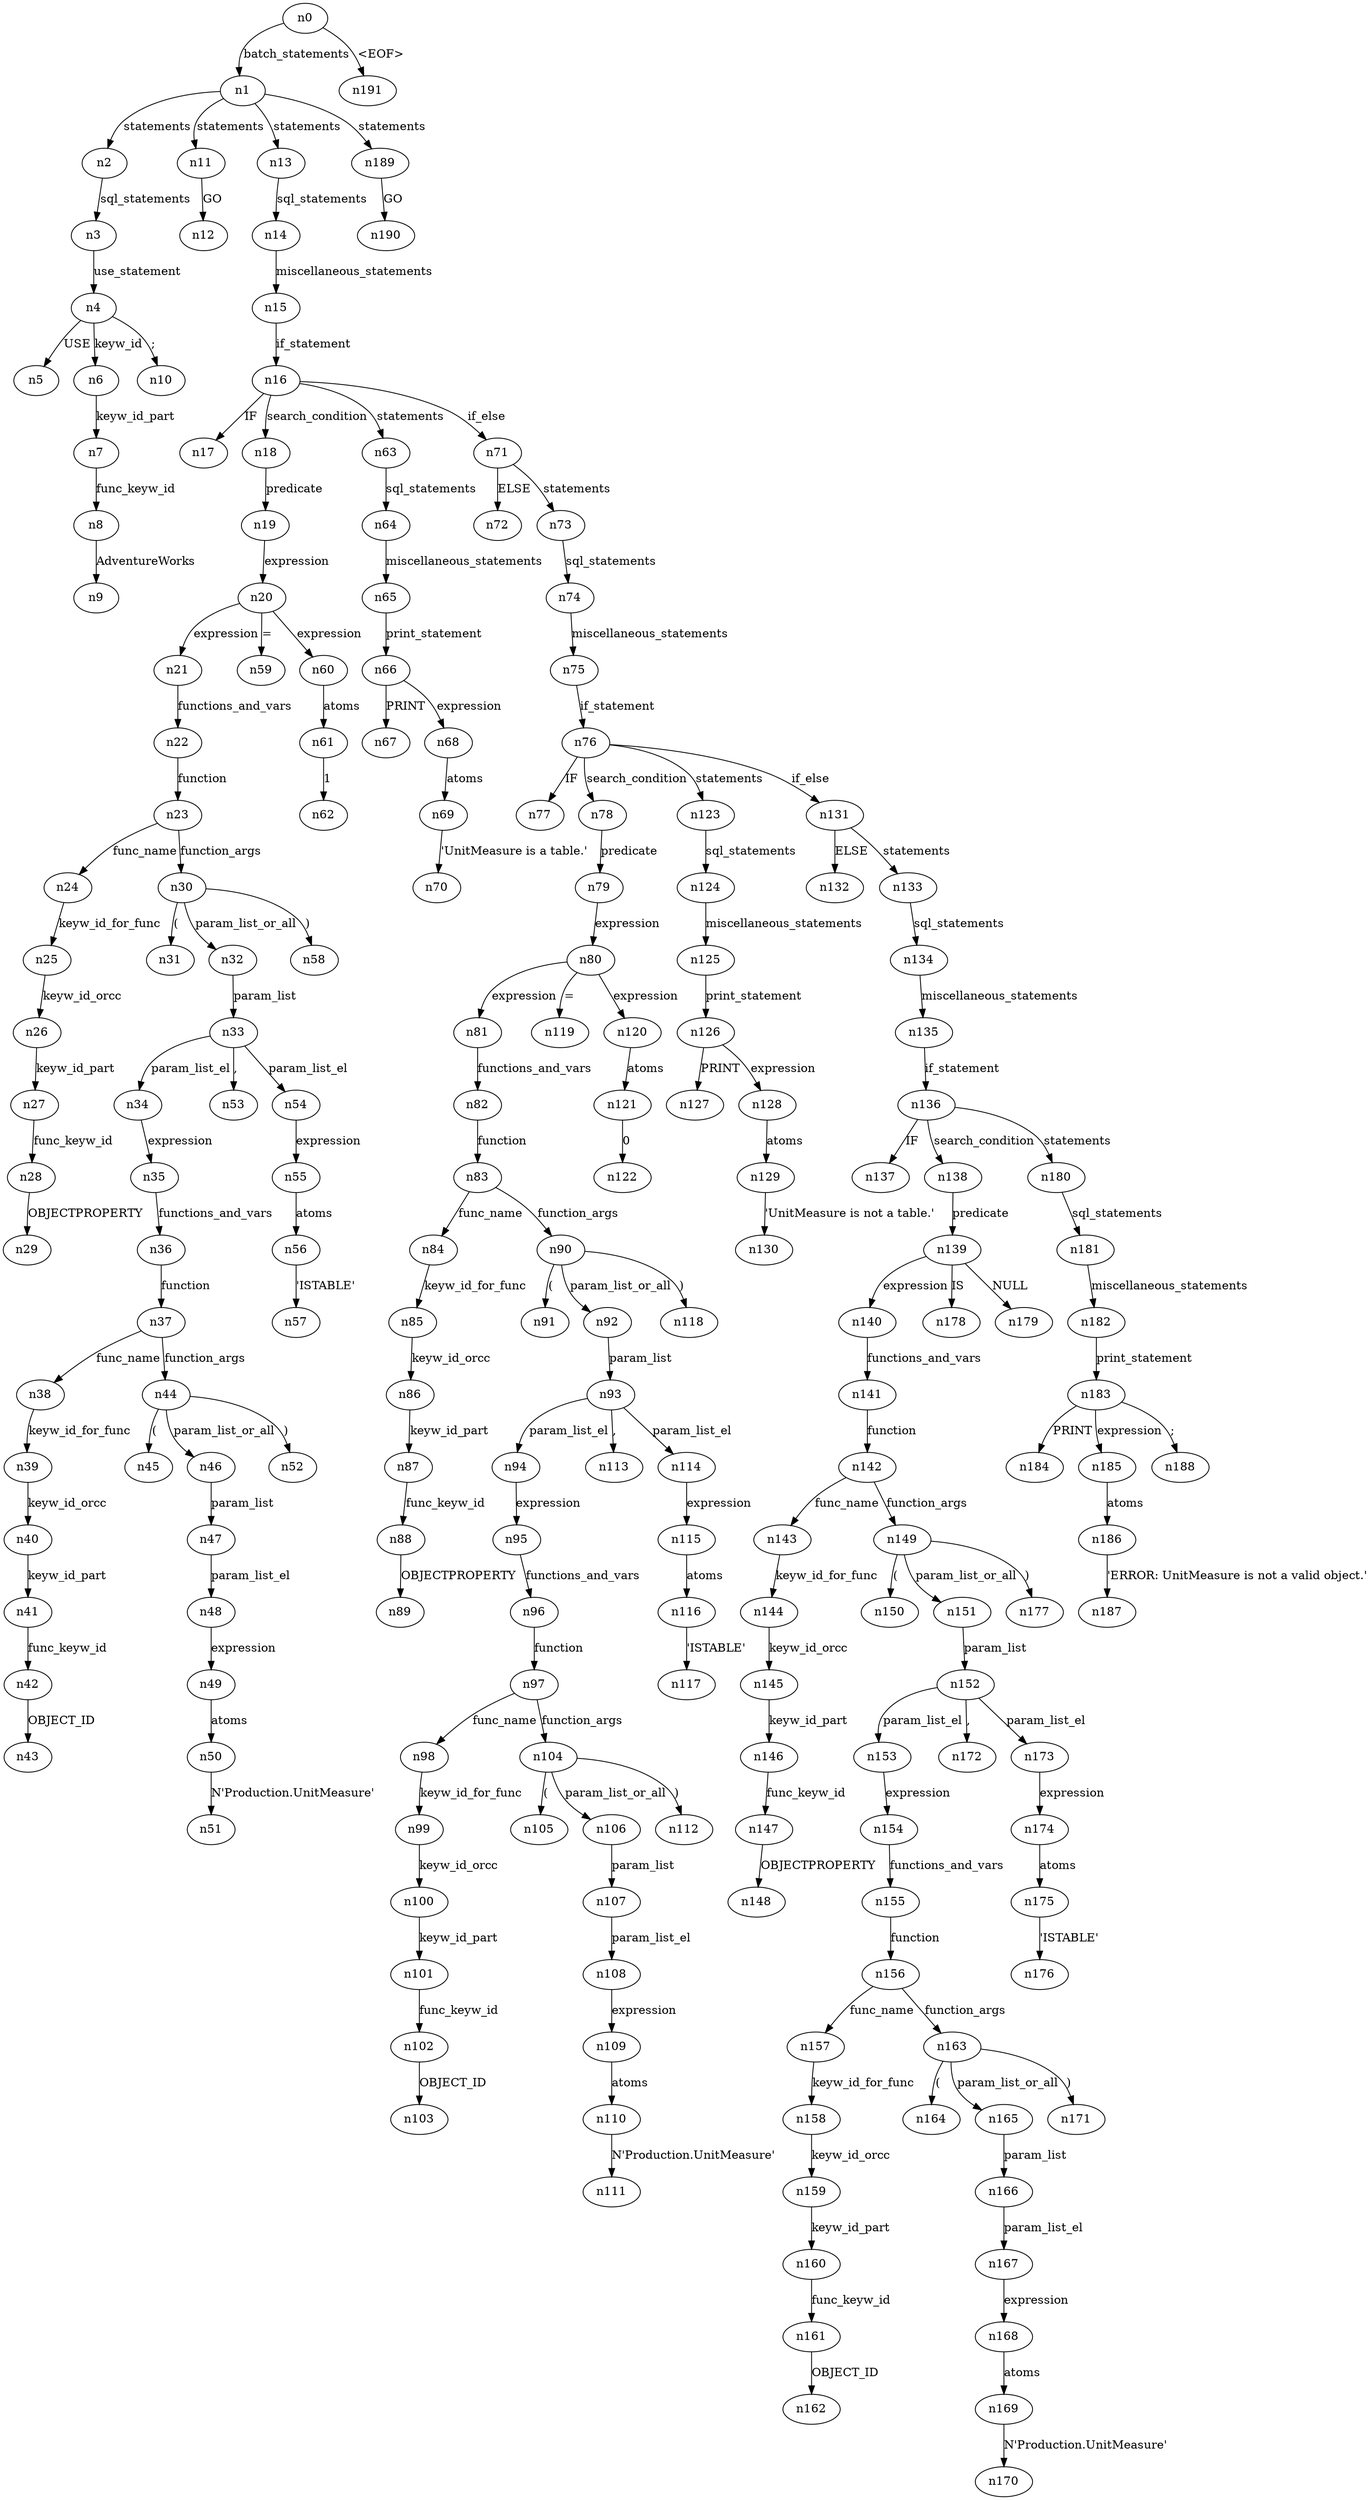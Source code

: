 digraph ParseTree {
  n0 -> n1 [label="batch_statements"];
  n1 -> n2 [label="statements"];
  n2 -> n3 [label="sql_statements"];
  n3 -> n4 [label="use_statement"];
  n4 -> n5 [label="USE"];
  n4 -> n6 [label="keyw_id"];
  n6 -> n7 [label="keyw_id_part"];
  n7 -> n8 [label="func_keyw_id"];
  n8 -> n9 [label="AdventureWorks"];
  n4 -> n10 [label=";"];
  n1 -> n11 [label="statements"];
  n11 -> n12 [label="GO"];
  n1 -> n13 [label="statements"];
  n13 -> n14 [label="sql_statements"];
  n14 -> n15 [label="miscellaneous_statements"];
  n15 -> n16 [label="if_statement"];
  n16 -> n17 [label="IF"];
  n16 -> n18 [label="search_condition"];
  n18 -> n19 [label="predicate"];
  n19 -> n20 [label="expression"];
  n20 -> n21 [label="expression"];
  n21 -> n22 [label="functions_and_vars"];
  n22 -> n23 [label="function"];
  n23 -> n24 [label="func_name"];
  n24 -> n25 [label="keyw_id_for_func"];
  n25 -> n26 [label="keyw_id_orcc"];
  n26 -> n27 [label="keyw_id_part"];
  n27 -> n28 [label="func_keyw_id"];
  n28 -> n29 [label="OBJECTPROPERTY"];
  n23 -> n30 [label="function_args"];
  n30 -> n31 [label="("];
  n30 -> n32 [label="param_list_or_all"];
  n32 -> n33 [label="param_list"];
  n33 -> n34 [label="param_list_el"];
  n34 -> n35 [label="expression"];
  n35 -> n36 [label="functions_and_vars"];
  n36 -> n37 [label="function"];
  n37 -> n38 [label="func_name"];
  n38 -> n39 [label="keyw_id_for_func"];
  n39 -> n40 [label="keyw_id_orcc"];
  n40 -> n41 [label="keyw_id_part"];
  n41 -> n42 [label="func_keyw_id"];
  n42 -> n43 [label="OBJECT_ID"];
  n37 -> n44 [label="function_args"];
  n44 -> n45 [label="("];
  n44 -> n46 [label="param_list_or_all"];
  n46 -> n47 [label="param_list"];
  n47 -> n48 [label="param_list_el"];
  n48 -> n49 [label="expression"];
  n49 -> n50 [label="atoms"];
  n50 -> n51 [label="N'Production.UnitMeasure'"];
  n44 -> n52 [label=")"];
  n33 -> n53 [label=","];
  n33 -> n54 [label="param_list_el"];
  n54 -> n55 [label="expression"];
  n55 -> n56 [label="atoms"];
  n56 -> n57 [label="'ISTABLE'"];
  n30 -> n58 [label=")"];
  n20 -> n59 [label="="];
  n20 -> n60 [label="expression"];
  n60 -> n61 [label="atoms"];
  n61 -> n62 [label="1"];
  n16 -> n63 [label="statements"];
  n63 -> n64 [label="sql_statements"];
  n64 -> n65 [label="miscellaneous_statements"];
  n65 -> n66 [label="print_statement"];
  n66 -> n67 [label="PRINT"];
  n66 -> n68 [label="expression"];
  n68 -> n69 [label="atoms"];
  n69 -> n70 [label="'UnitMeasure is a table.'"];
  n16 -> n71 [label="if_else"];
  n71 -> n72 [label="ELSE"];
  n71 -> n73 [label="statements"];
  n73 -> n74 [label="sql_statements"];
  n74 -> n75 [label="miscellaneous_statements"];
  n75 -> n76 [label="if_statement"];
  n76 -> n77 [label="IF"];
  n76 -> n78 [label="search_condition"];
  n78 -> n79 [label="predicate"];
  n79 -> n80 [label="expression"];
  n80 -> n81 [label="expression"];
  n81 -> n82 [label="functions_and_vars"];
  n82 -> n83 [label="function"];
  n83 -> n84 [label="func_name"];
  n84 -> n85 [label="keyw_id_for_func"];
  n85 -> n86 [label="keyw_id_orcc"];
  n86 -> n87 [label="keyw_id_part"];
  n87 -> n88 [label="func_keyw_id"];
  n88 -> n89 [label="OBJECTPROPERTY"];
  n83 -> n90 [label="function_args"];
  n90 -> n91 [label="("];
  n90 -> n92 [label="param_list_or_all"];
  n92 -> n93 [label="param_list"];
  n93 -> n94 [label="param_list_el"];
  n94 -> n95 [label="expression"];
  n95 -> n96 [label="functions_and_vars"];
  n96 -> n97 [label="function"];
  n97 -> n98 [label="func_name"];
  n98 -> n99 [label="keyw_id_for_func"];
  n99 -> n100 [label="keyw_id_orcc"];
  n100 -> n101 [label="keyw_id_part"];
  n101 -> n102 [label="func_keyw_id"];
  n102 -> n103 [label="OBJECT_ID"];
  n97 -> n104 [label="function_args"];
  n104 -> n105 [label="("];
  n104 -> n106 [label="param_list_or_all"];
  n106 -> n107 [label="param_list"];
  n107 -> n108 [label="param_list_el"];
  n108 -> n109 [label="expression"];
  n109 -> n110 [label="atoms"];
  n110 -> n111 [label="N'Production.UnitMeasure'"];
  n104 -> n112 [label=")"];
  n93 -> n113 [label=","];
  n93 -> n114 [label="param_list_el"];
  n114 -> n115 [label="expression"];
  n115 -> n116 [label="atoms"];
  n116 -> n117 [label="'ISTABLE'"];
  n90 -> n118 [label=")"];
  n80 -> n119 [label="="];
  n80 -> n120 [label="expression"];
  n120 -> n121 [label="atoms"];
  n121 -> n122 [label="0"];
  n76 -> n123 [label="statements"];
  n123 -> n124 [label="sql_statements"];
  n124 -> n125 [label="miscellaneous_statements"];
  n125 -> n126 [label="print_statement"];
  n126 -> n127 [label="PRINT"];
  n126 -> n128 [label="expression"];
  n128 -> n129 [label="atoms"];
  n129 -> n130 [label="'UnitMeasure is not a table.'"];
  n76 -> n131 [label="if_else"];
  n131 -> n132 [label="ELSE"];
  n131 -> n133 [label="statements"];
  n133 -> n134 [label="sql_statements"];
  n134 -> n135 [label="miscellaneous_statements"];
  n135 -> n136 [label="if_statement"];
  n136 -> n137 [label="IF"];
  n136 -> n138 [label="search_condition"];
  n138 -> n139 [label="predicate"];
  n139 -> n140 [label="expression"];
  n140 -> n141 [label="functions_and_vars"];
  n141 -> n142 [label="function"];
  n142 -> n143 [label="func_name"];
  n143 -> n144 [label="keyw_id_for_func"];
  n144 -> n145 [label="keyw_id_orcc"];
  n145 -> n146 [label="keyw_id_part"];
  n146 -> n147 [label="func_keyw_id"];
  n147 -> n148 [label="OBJECTPROPERTY"];
  n142 -> n149 [label="function_args"];
  n149 -> n150 [label="("];
  n149 -> n151 [label="param_list_or_all"];
  n151 -> n152 [label="param_list"];
  n152 -> n153 [label="param_list_el"];
  n153 -> n154 [label="expression"];
  n154 -> n155 [label="functions_and_vars"];
  n155 -> n156 [label="function"];
  n156 -> n157 [label="func_name"];
  n157 -> n158 [label="keyw_id_for_func"];
  n158 -> n159 [label="keyw_id_orcc"];
  n159 -> n160 [label="keyw_id_part"];
  n160 -> n161 [label="func_keyw_id"];
  n161 -> n162 [label="OBJECT_ID"];
  n156 -> n163 [label="function_args"];
  n163 -> n164 [label="("];
  n163 -> n165 [label="param_list_or_all"];
  n165 -> n166 [label="param_list"];
  n166 -> n167 [label="param_list_el"];
  n167 -> n168 [label="expression"];
  n168 -> n169 [label="atoms"];
  n169 -> n170 [label="N'Production.UnitMeasure'"];
  n163 -> n171 [label=")"];
  n152 -> n172 [label=","];
  n152 -> n173 [label="param_list_el"];
  n173 -> n174 [label="expression"];
  n174 -> n175 [label="atoms"];
  n175 -> n176 [label="'ISTABLE'"];
  n149 -> n177 [label=")"];
  n139 -> n178 [label="IS"];
  n139 -> n179 [label="NULL"];
  n136 -> n180 [label="statements"];
  n180 -> n181 [label="sql_statements"];
  n181 -> n182 [label="miscellaneous_statements"];
  n182 -> n183 [label="print_statement"];
  n183 -> n184 [label="PRINT"];
  n183 -> n185 [label="expression"];
  n185 -> n186 [label="atoms"];
  n186 -> n187 [label="'ERROR: UnitMeasure is not a valid object.'"];
  n183 -> n188 [label=";"];
  n1 -> n189 [label="statements"];
  n189 -> n190 [label="GO"];
  n0 -> n191 [label="<EOF>"];
}